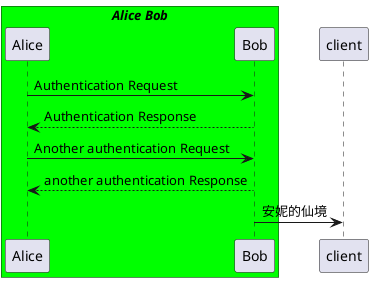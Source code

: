 @startuml

box "//**Alice Bob**//" #0f0
Alice -> Bob: Authentication Request
Bob --> Alice: Authentication Response
endbox

Alice -> Bob: Another authentication Request
Alice <-- Bob: another authentication Response

Bob -> client : 安妮的仙境
@enduml